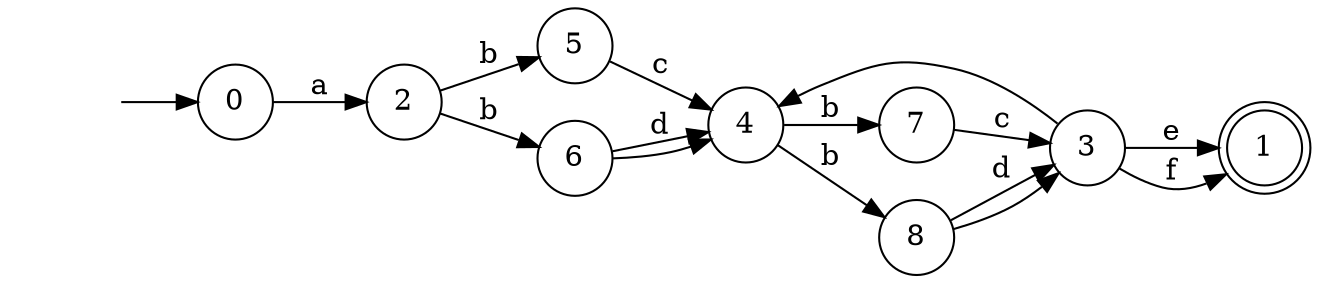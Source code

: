 digraph {
rankdir=LR
"" [shape=none]
"" -> 0
0 [shape=circle]
0 -> 2 [label="a"]
1 [shape=doublecircle]
2 [shape=circle]
2 -> 5 [label="b"]
2 -> 6 [label="b"]
3 [shape=circle]
3 -> 4
3 -> 1 [label="e"]
3 -> 1 [label="f"]
4 [shape=circle]
4 -> 7 [label="b"]
4 -> 8 [label="b"]
5 [shape=circle]
5 -> 4 [label="c"]
6 [shape=circle]
6 -> 4 [label="d"]
6 -> 4
7 [shape=circle]
7 -> 3 [label="c"]
8 [shape=circle]
8 -> 3 [label="d"]
8 -> 3
}
